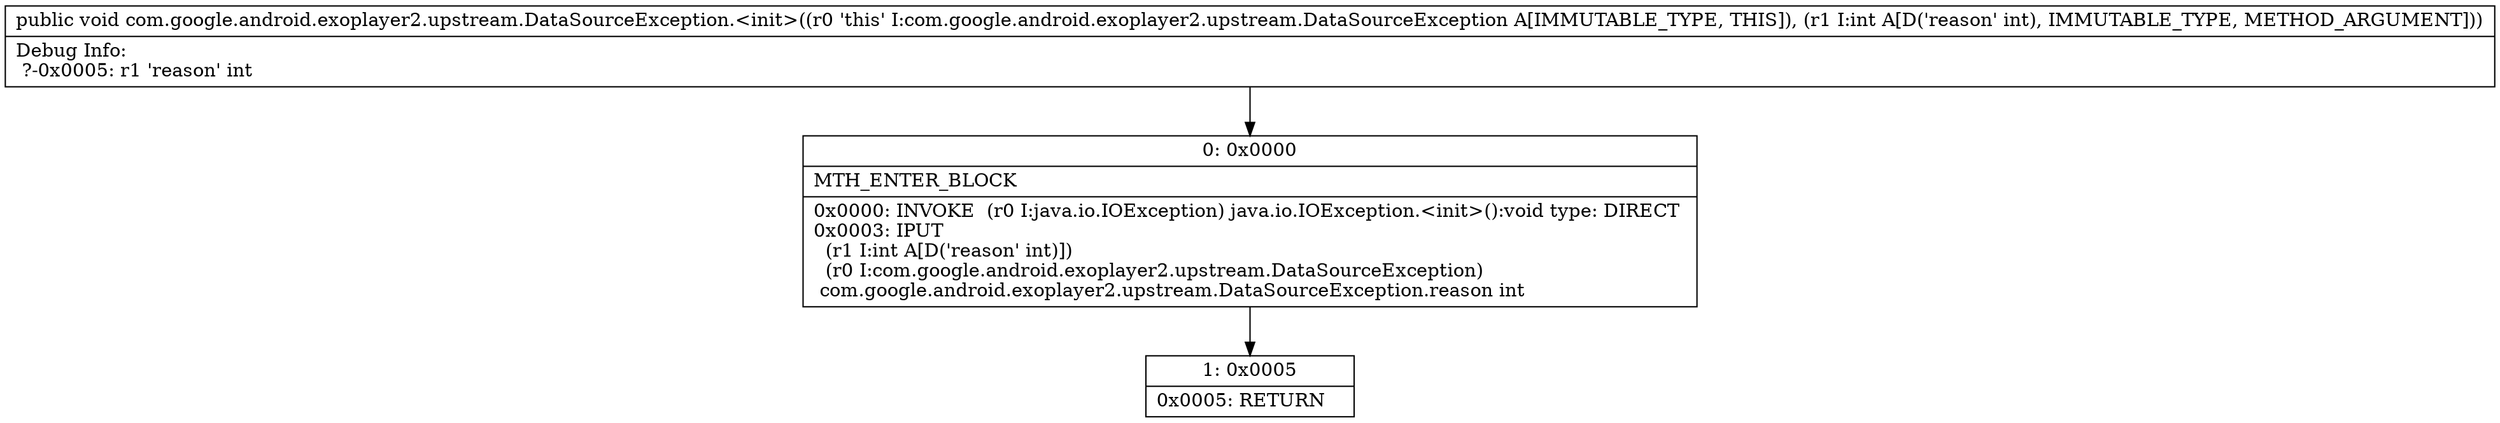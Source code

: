digraph "CFG forcom.google.android.exoplayer2.upstream.DataSourceException.\<init\>(I)V" {
Node_0 [shape=record,label="{0\:\ 0x0000|MTH_ENTER_BLOCK\l|0x0000: INVOKE  (r0 I:java.io.IOException) java.io.IOException.\<init\>():void type: DIRECT \l0x0003: IPUT  \l  (r1 I:int A[D('reason' int)])\l  (r0 I:com.google.android.exoplayer2.upstream.DataSourceException)\l com.google.android.exoplayer2.upstream.DataSourceException.reason int \l}"];
Node_1 [shape=record,label="{1\:\ 0x0005|0x0005: RETURN   \l}"];
MethodNode[shape=record,label="{public void com.google.android.exoplayer2.upstream.DataSourceException.\<init\>((r0 'this' I:com.google.android.exoplayer2.upstream.DataSourceException A[IMMUTABLE_TYPE, THIS]), (r1 I:int A[D('reason' int), IMMUTABLE_TYPE, METHOD_ARGUMENT]))  | Debug Info:\l  ?\-0x0005: r1 'reason' int\l}"];
MethodNode -> Node_0;
Node_0 -> Node_1;
}

